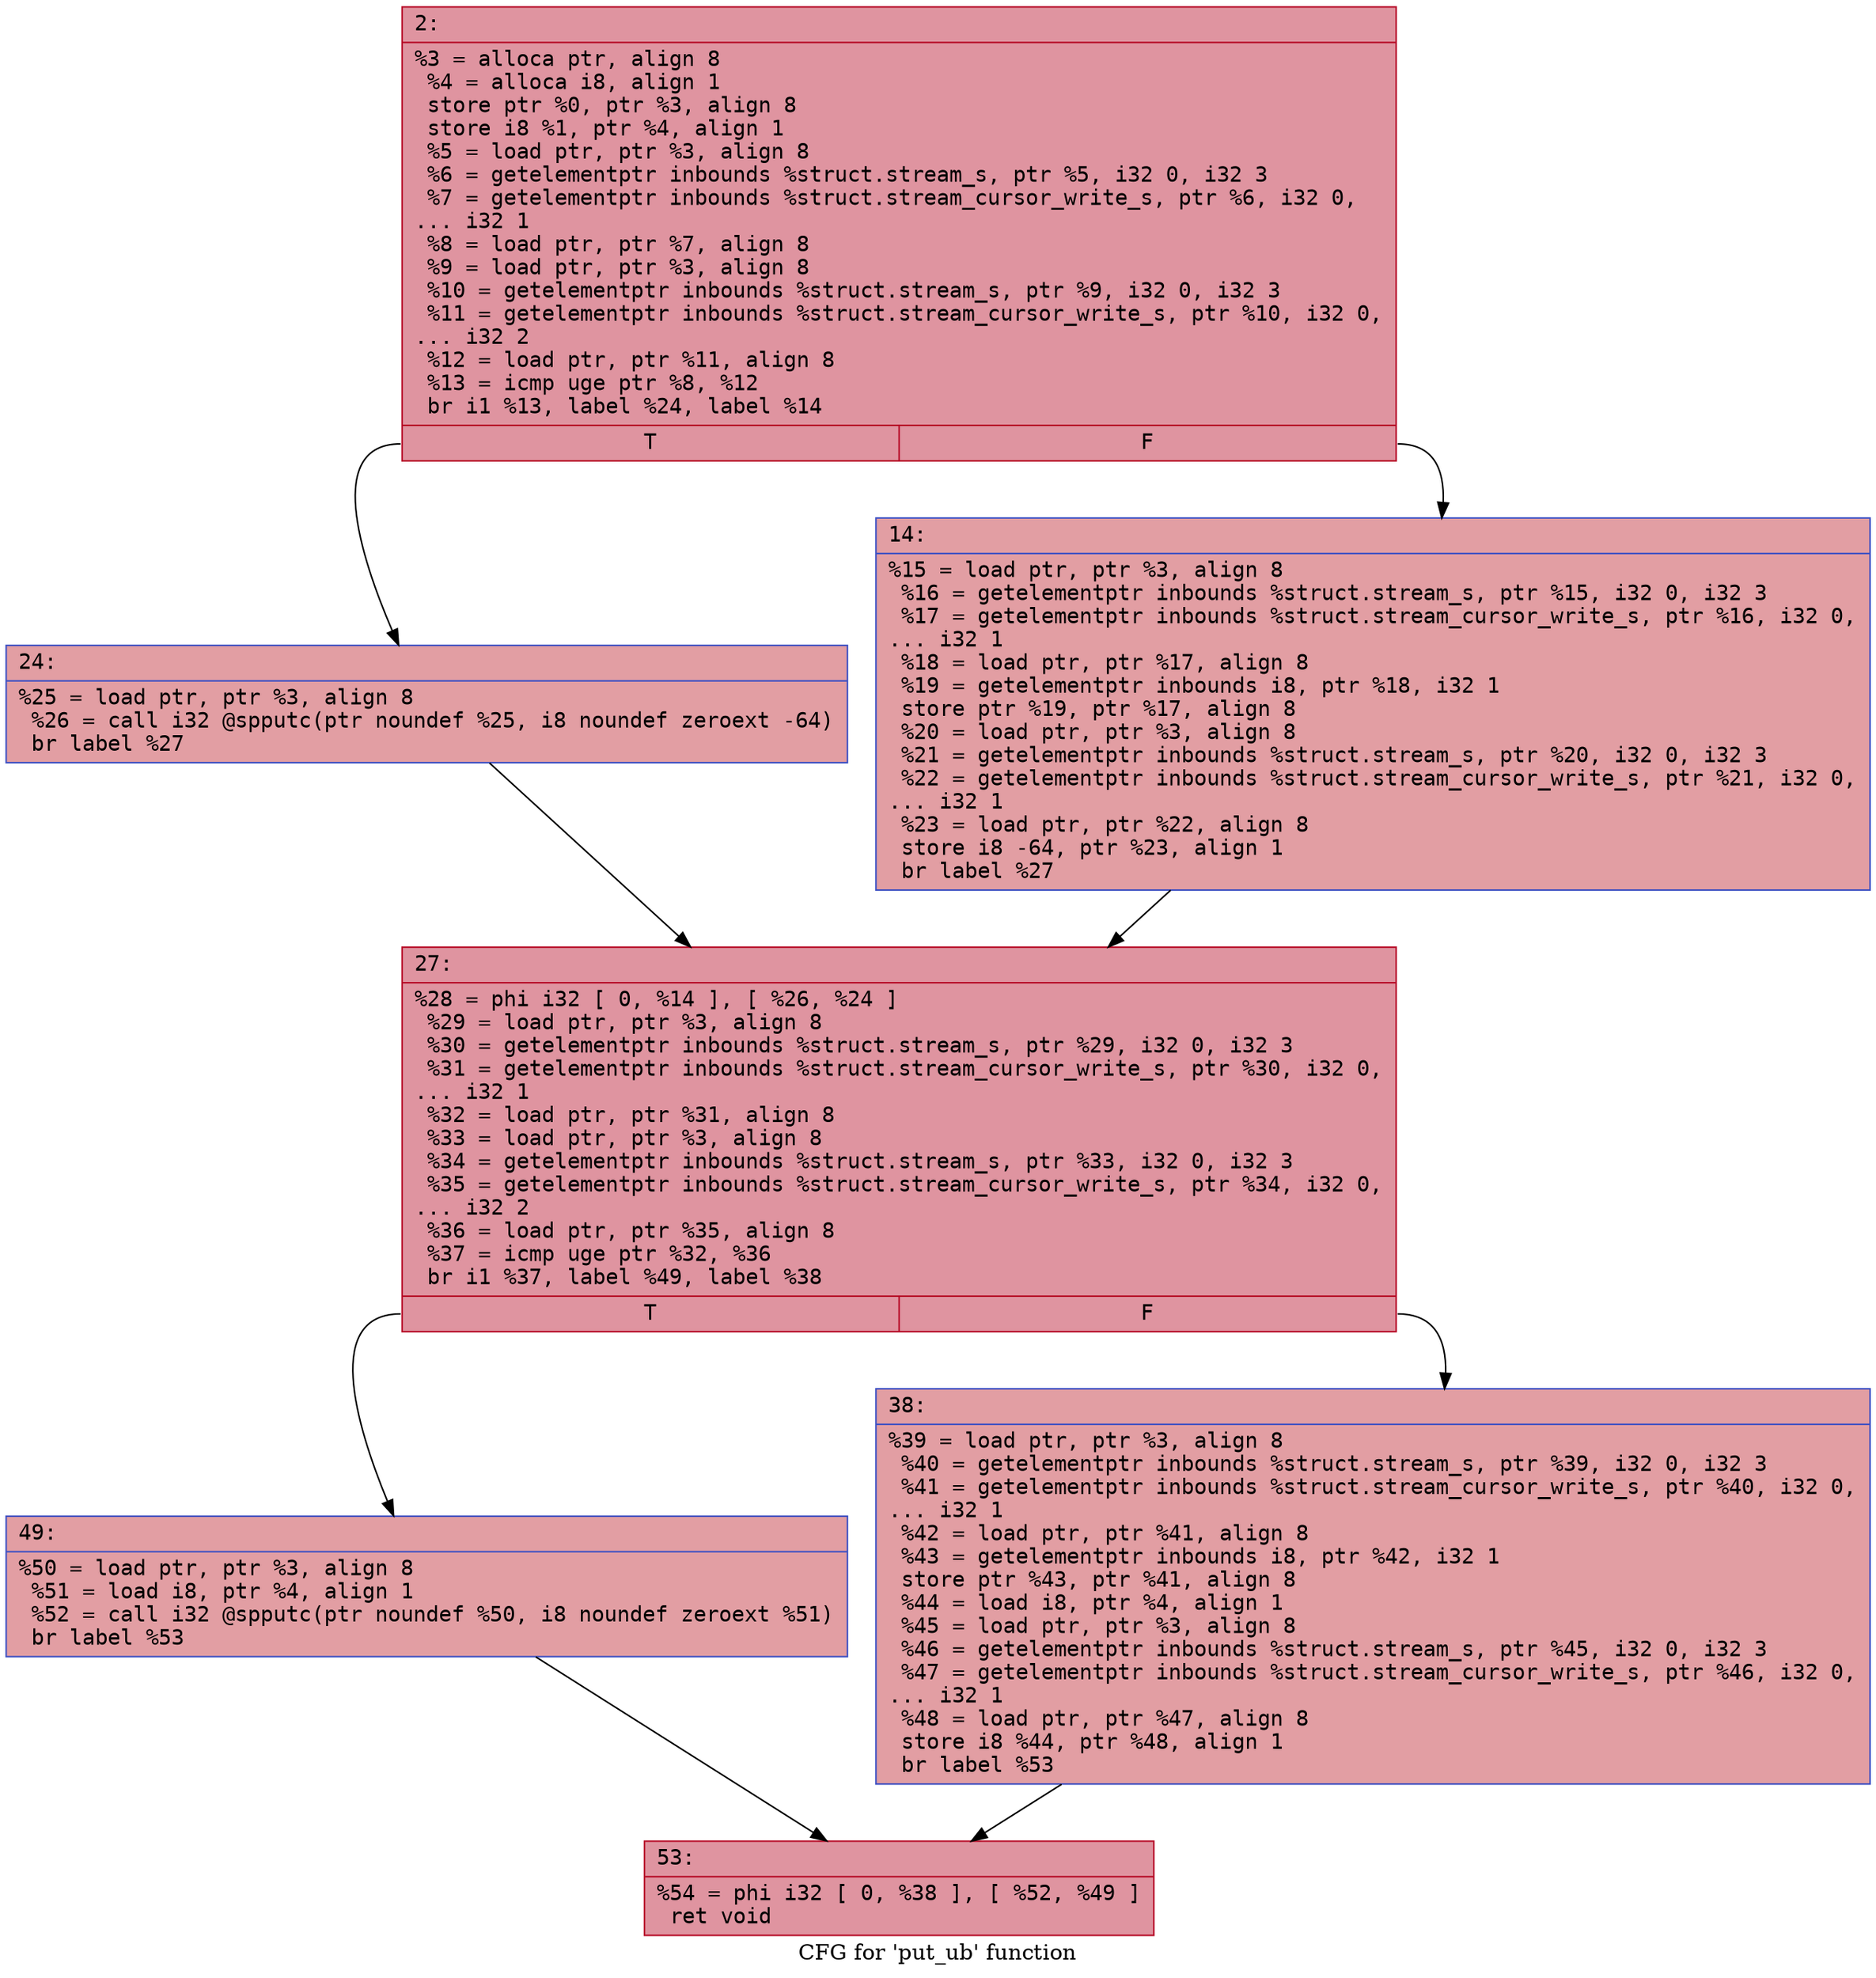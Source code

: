 digraph "CFG for 'put_ub' function" {
	label="CFG for 'put_ub' function";

	Node0x600003ba1270 [shape=record,color="#b70d28ff", style=filled, fillcolor="#b70d2870" fontname="Courier",label="{2:\l|  %3 = alloca ptr, align 8\l  %4 = alloca i8, align 1\l  store ptr %0, ptr %3, align 8\l  store i8 %1, ptr %4, align 1\l  %5 = load ptr, ptr %3, align 8\l  %6 = getelementptr inbounds %struct.stream_s, ptr %5, i32 0, i32 3\l  %7 = getelementptr inbounds %struct.stream_cursor_write_s, ptr %6, i32 0,\l... i32 1\l  %8 = load ptr, ptr %7, align 8\l  %9 = load ptr, ptr %3, align 8\l  %10 = getelementptr inbounds %struct.stream_s, ptr %9, i32 0, i32 3\l  %11 = getelementptr inbounds %struct.stream_cursor_write_s, ptr %10, i32 0,\l... i32 2\l  %12 = load ptr, ptr %11, align 8\l  %13 = icmp uge ptr %8, %12\l  br i1 %13, label %24, label %14\l|{<s0>T|<s1>F}}"];
	Node0x600003ba1270:s0 -> Node0x600003ba1310[tooltip="2 -> 24\nProbability 50.00%" ];
	Node0x600003ba1270:s1 -> Node0x600003ba12c0[tooltip="2 -> 14\nProbability 50.00%" ];
	Node0x600003ba12c0 [shape=record,color="#3d50c3ff", style=filled, fillcolor="#be242e70" fontname="Courier",label="{14:\l|  %15 = load ptr, ptr %3, align 8\l  %16 = getelementptr inbounds %struct.stream_s, ptr %15, i32 0, i32 3\l  %17 = getelementptr inbounds %struct.stream_cursor_write_s, ptr %16, i32 0,\l... i32 1\l  %18 = load ptr, ptr %17, align 8\l  %19 = getelementptr inbounds i8, ptr %18, i32 1\l  store ptr %19, ptr %17, align 8\l  %20 = load ptr, ptr %3, align 8\l  %21 = getelementptr inbounds %struct.stream_s, ptr %20, i32 0, i32 3\l  %22 = getelementptr inbounds %struct.stream_cursor_write_s, ptr %21, i32 0,\l... i32 1\l  %23 = load ptr, ptr %22, align 8\l  store i8 -64, ptr %23, align 1\l  br label %27\l}"];
	Node0x600003ba12c0 -> Node0x600003ba1360[tooltip="14 -> 27\nProbability 100.00%" ];
	Node0x600003ba1310 [shape=record,color="#3d50c3ff", style=filled, fillcolor="#be242e70" fontname="Courier",label="{24:\l|  %25 = load ptr, ptr %3, align 8\l  %26 = call i32 @spputc(ptr noundef %25, i8 noundef zeroext -64)\l  br label %27\l}"];
	Node0x600003ba1310 -> Node0x600003ba1360[tooltip="24 -> 27\nProbability 100.00%" ];
	Node0x600003ba1360 [shape=record,color="#b70d28ff", style=filled, fillcolor="#b70d2870" fontname="Courier",label="{27:\l|  %28 = phi i32 [ 0, %14 ], [ %26, %24 ]\l  %29 = load ptr, ptr %3, align 8\l  %30 = getelementptr inbounds %struct.stream_s, ptr %29, i32 0, i32 3\l  %31 = getelementptr inbounds %struct.stream_cursor_write_s, ptr %30, i32 0,\l... i32 1\l  %32 = load ptr, ptr %31, align 8\l  %33 = load ptr, ptr %3, align 8\l  %34 = getelementptr inbounds %struct.stream_s, ptr %33, i32 0, i32 3\l  %35 = getelementptr inbounds %struct.stream_cursor_write_s, ptr %34, i32 0,\l... i32 2\l  %36 = load ptr, ptr %35, align 8\l  %37 = icmp uge ptr %32, %36\l  br i1 %37, label %49, label %38\l|{<s0>T|<s1>F}}"];
	Node0x600003ba1360:s0 -> Node0x600003ba1400[tooltip="27 -> 49\nProbability 50.00%" ];
	Node0x600003ba1360:s1 -> Node0x600003ba13b0[tooltip="27 -> 38\nProbability 50.00%" ];
	Node0x600003ba13b0 [shape=record,color="#3d50c3ff", style=filled, fillcolor="#be242e70" fontname="Courier",label="{38:\l|  %39 = load ptr, ptr %3, align 8\l  %40 = getelementptr inbounds %struct.stream_s, ptr %39, i32 0, i32 3\l  %41 = getelementptr inbounds %struct.stream_cursor_write_s, ptr %40, i32 0,\l... i32 1\l  %42 = load ptr, ptr %41, align 8\l  %43 = getelementptr inbounds i8, ptr %42, i32 1\l  store ptr %43, ptr %41, align 8\l  %44 = load i8, ptr %4, align 1\l  %45 = load ptr, ptr %3, align 8\l  %46 = getelementptr inbounds %struct.stream_s, ptr %45, i32 0, i32 3\l  %47 = getelementptr inbounds %struct.stream_cursor_write_s, ptr %46, i32 0,\l... i32 1\l  %48 = load ptr, ptr %47, align 8\l  store i8 %44, ptr %48, align 1\l  br label %53\l}"];
	Node0x600003ba13b0 -> Node0x600003ba1450[tooltip="38 -> 53\nProbability 100.00%" ];
	Node0x600003ba1400 [shape=record,color="#3d50c3ff", style=filled, fillcolor="#be242e70" fontname="Courier",label="{49:\l|  %50 = load ptr, ptr %3, align 8\l  %51 = load i8, ptr %4, align 1\l  %52 = call i32 @spputc(ptr noundef %50, i8 noundef zeroext %51)\l  br label %53\l}"];
	Node0x600003ba1400 -> Node0x600003ba1450[tooltip="49 -> 53\nProbability 100.00%" ];
	Node0x600003ba1450 [shape=record,color="#b70d28ff", style=filled, fillcolor="#b70d2870" fontname="Courier",label="{53:\l|  %54 = phi i32 [ 0, %38 ], [ %52, %49 ]\l  ret void\l}"];
}

